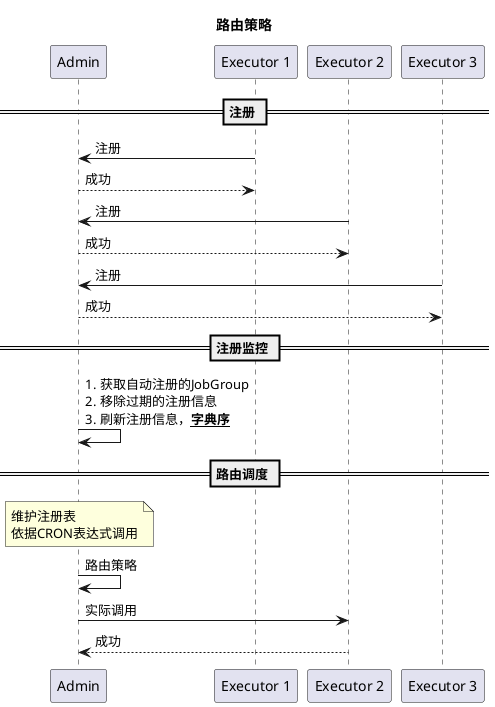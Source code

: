 @startuml
title 路由策略

participant a as "Admin" order 10
participant e1 as "Executor 1" order 20
participant e2 as "Executor 2" order 30
participant e3 as "Executor 3" order 40

== 注册 ==
e1 -> a : 注册
e1 <-- a: 成功
e2 -> a : 注册
e2 <-- a : 成功
e3 -> a : 注册
e3 <-- a : 成功

== 注册监控 ==
a -> a : \
1. 获取自动注册的JobGroup\n\
2. 移除过期的注册信息\n\
3. 刷新注册信息，__**字典序**__

== 路由调度 ==
note over a
    维护注册表
    依据CRON表达式调用
end note
a -> a : 路由策略
a -> e2 : 实际调用
a <-- e2 : 成功
@enduml